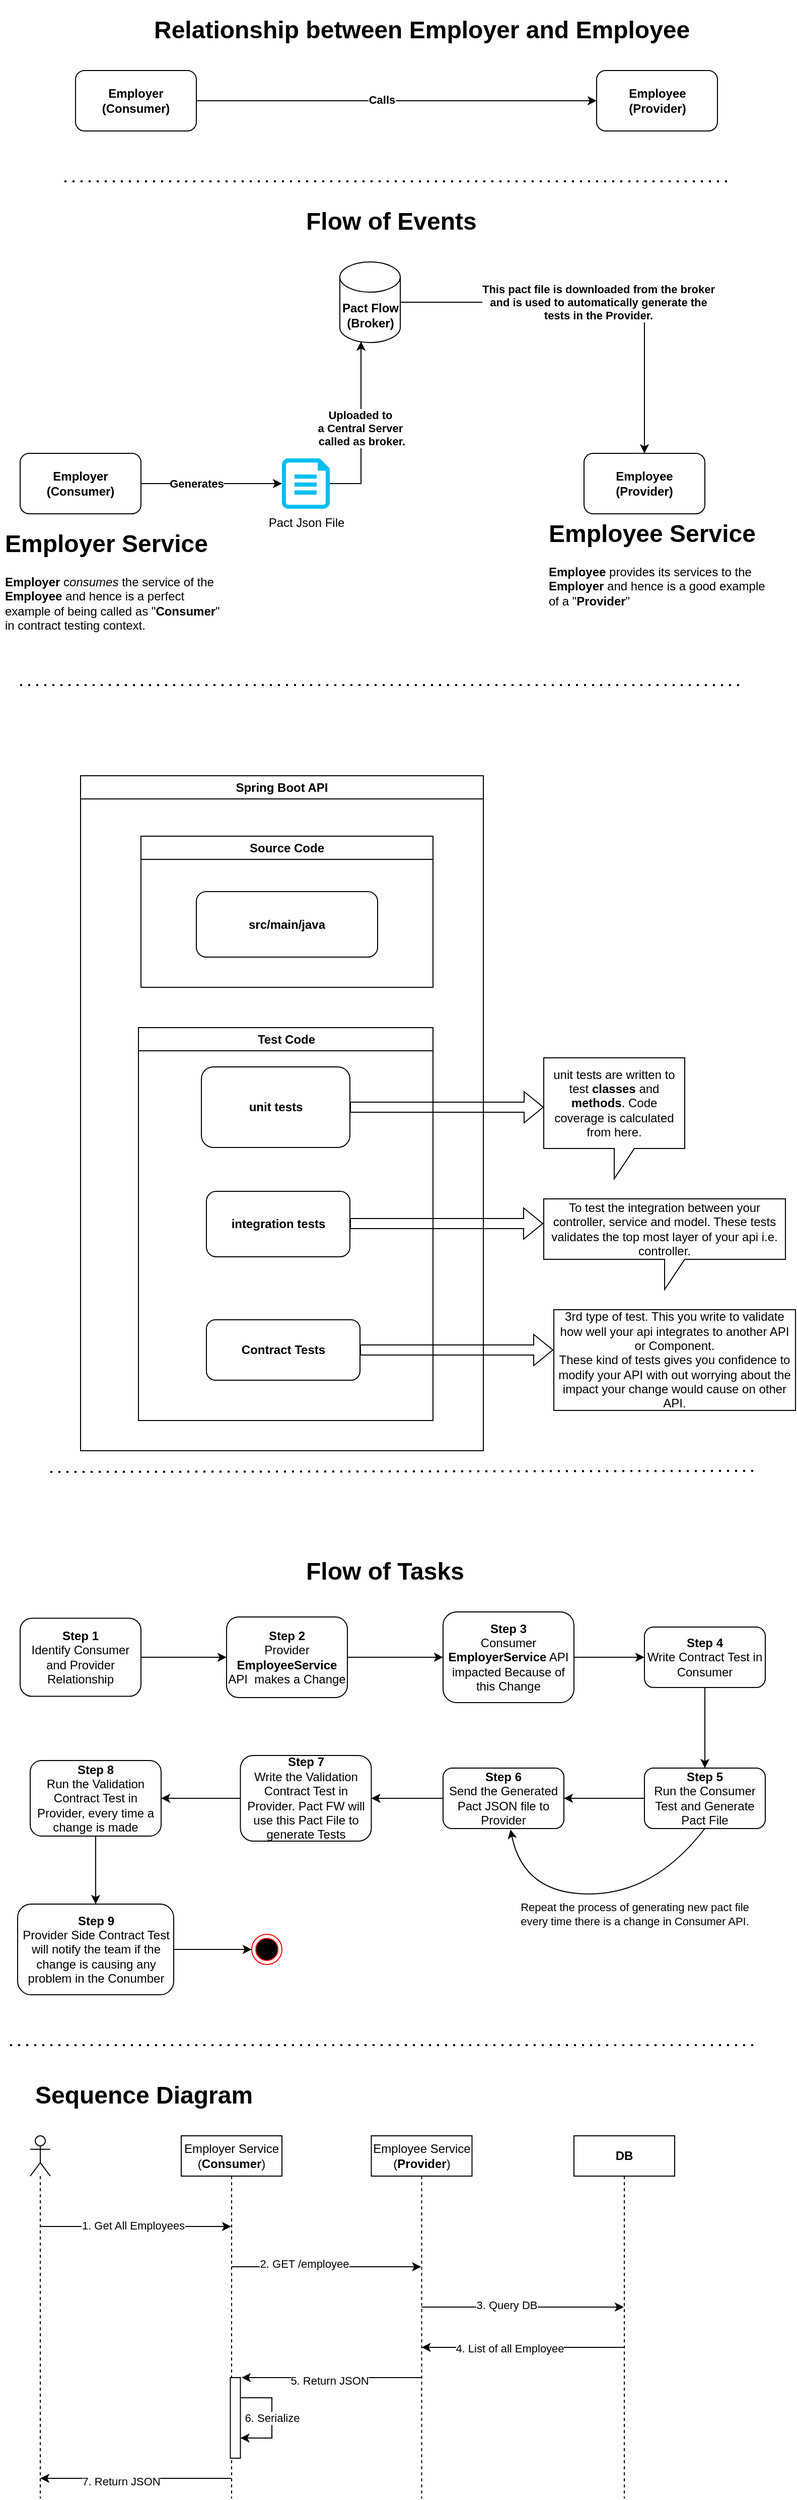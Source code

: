 <mxfile version="21.2.3" type="github">
  <diagram name="Page-1" id="hXCuwG57mc-VUr_f1HP0">
    <mxGraphModel dx="1098" dy="556" grid="1" gridSize="10" guides="1" tooltips="1" connect="1" arrows="1" fold="1" page="1" pageScale="1" pageWidth="827" pageHeight="1169" math="0" shadow="0">
      <root>
        <mxCell id="0" />
        <mxCell id="1" parent="0" />
        <mxCell id="xuCpeB7rJ87xg6paWrhZ-11" style="edgeStyle=orthogonalEdgeStyle;rounded=0;orthogonalLoop=1;jettySize=auto;html=1;entryX=0;entryY=0.5;entryDx=0;entryDy=0;entryPerimeter=0;" parent="1" source="xuCpeB7rJ87xg6paWrhZ-1" target="xuCpeB7rJ87xg6paWrhZ-6" edge="1">
          <mxGeometry relative="1" as="geometry" />
        </mxCell>
        <mxCell id="xuCpeB7rJ87xg6paWrhZ-12" value="Generates" style="edgeLabel;html=1;align=center;verticalAlign=middle;resizable=0;points=[];fontStyle=1" parent="xuCpeB7rJ87xg6paWrhZ-11" vertex="1" connectable="0">
          <mxGeometry x="-0.214" relative="1" as="geometry">
            <mxPoint as="offset" />
          </mxGeometry>
        </mxCell>
        <mxCell id="xuCpeB7rJ87xg6paWrhZ-1" value="Employer&lt;br&gt;(Consumer)" style="rounded=1;whiteSpace=wrap;html=1;fontStyle=1" parent="1" vertex="1">
          <mxGeometry x="40" y="480" width="120" height="60" as="geometry" />
        </mxCell>
        <mxCell id="xuCpeB7rJ87xg6paWrhZ-2" value="Employee&lt;br&gt;(Provider)" style="rounded=1;whiteSpace=wrap;html=1;fontStyle=1" parent="1" vertex="1">
          <mxGeometry x="600" y="480" width="120" height="60" as="geometry" />
        </mxCell>
        <mxCell id="xuCpeB7rJ87xg6paWrhZ-10" value="&lt;b&gt;This pact file is downloaded from the broker&lt;br&gt;and is used to automatically generate the&lt;br&gt;tests in the Provider.&lt;/b&gt;" style="edgeStyle=orthogonalEdgeStyle;rounded=0;orthogonalLoop=1;jettySize=auto;html=1;" parent="1" source="xuCpeB7rJ87xg6paWrhZ-3" target="xuCpeB7rJ87xg6paWrhZ-2" edge="1">
          <mxGeometry relative="1" as="geometry" />
        </mxCell>
        <mxCell id="xuCpeB7rJ87xg6paWrhZ-3" value="Pact Flow&lt;br&gt;(Broker)" style="shape=cylinder3;whiteSpace=wrap;html=1;boundedLbl=1;backgroundOutline=1;size=15;fontStyle=1" parent="1" vertex="1">
          <mxGeometry x="357.5" y="290" width="60" height="80" as="geometry" />
        </mxCell>
        <mxCell id="xuCpeB7rJ87xg6paWrhZ-4" value="&lt;h1&gt;Employer Service&lt;/h1&gt;&lt;p&gt;&lt;b&gt;Employer&lt;/b&gt;&amp;nbsp;c&lt;i&gt;onsumes&lt;/i&gt; the service of the &lt;b&gt;Employee&lt;/b&gt; and hence is a perfect example of being called as &quot;&lt;b&gt;Consumer&lt;/b&gt;&quot; in contract testing context.&lt;/p&gt;" style="text;html=1;strokeColor=none;fillColor=none;spacing=5;spacingTop=-20;whiteSpace=wrap;overflow=hidden;rounded=0;" parent="1" vertex="1">
          <mxGeometry x="20" y="550" width="225" height="120" as="geometry" />
        </mxCell>
        <mxCell id="xuCpeB7rJ87xg6paWrhZ-5" value="&lt;h1&gt;Employee Service&amp;nbsp;&lt;/h1&gt;&lt;p&gt;&lt;b&gt;Employee&lt;/b&gt;&amp;nbsp;provides its services to the &lt;b&gt;Employer&lt;/b&gt;&amp;nbsp;and hence is a good example of a &quot;&lt;b&gt;Provider&lt;/b&gt;&quot;&lt;/p&gt;" style="text;html=1;strokeColor=none;fillColor=none;spacing=5;spacingTop=-20;whiteSpace=wrap;overflow=hidden;rounded=0;" parent="1" vertex="1">
          <mxGeometry x="560" y="540" width="225" height="120" as="geometry" />
        </mxCell>
        <mxCell id="xuCpeB7rJ87xg6paWrhZ-9" value="&lt;b&gt;Uploaded to&amp;nbsp;&lt;br&gt;a Central Server&amp;nbsp;&lt;br&gt;called as broker.&lt;/b&gt;" style="edgeStyle=orthogonalEdgeStyle;rounded=0;orthogonalLoop=1;jettySize=auto;html=1;entryX=0.35;entryY=0.988;entryDx=0;entryDy=0;entryPerimeter=0;" parent="1" source="xuCpeB7rJ87xg6paWrhZ-6" target="xuCpeB7rJ87xg6paWrhZ-3" edge="1">
          <mxGeometry relative="1" as="geometry" />
        </mxCell>
        <mxCell id="xuCpeB7rJ87xg6paWrhZ-6" value="Pact Json File" style="verticalLabelPosition=bottom;html=1;verticalAlign=top;align=center;strokeColor=none;fillColor=#00BEF2;shape=mxgraph.azure.cloud_services_configuration_file;pointerEvents=1;" parent="1" vertex="1">
          <mxGeometry x="300" y="485" width="47.5" height="50" as="geometry" />
        </mxCell>
        <mxCell id="xuCpeB7rJ87xg6paWrhZ-15" style="edgeStyle=orthogonalEdgeStyle;rounded=0;orthogonalLoop=1;jettySize=auto;html=1;entryX=0;entryY=0.5;entryDx=0;entryDy=0;" parent="1" source="xuCpeB7rJ87xg6paWrhZ-13" target="xuCpeB7rJ87xg6paWrhZ-14" edge="1">
          <mxGeometry relative="1" as="geometry" />
        </mxCell>
        <mxCell id="xuCpeB7rJ87xg6paWrhZ-16" value="Calls" style="edgeLabel;html=1;align=center;verticalAlign=middle;resizable=0;points=[];fontStyle=1" parent="xuCpeB7rJ87xg6paWrhZ-15" vertex="1" connectable="0">
          <mxGeometry x="-0.077" y="1" relative="1" as="geometry">
            <mxPoint as="offset" />
          </mxGeometry>
        </mxCell>
        <mxCell id="xuCpeB7rJ87xg6paWrhZ-13" value="Employer&lt;br&gt;(Consumer)" style="rounded=1;whiteSpace=wrap;html=1;fontStyle=1" parent="1" vertex="1">
          <mxGeometry x="95" y="100" width="120" height="60" as="geometry" />
        </mxCell>
        <mxCell id="xuCpeB7rJ87xg6paWrhZ-14" value="Employee&lt;br&gt;(Provider)" style="rounded=1;whiteSpace=wrap;html=1;fontStyle=1" parent="1" vertex="1">
          <mxGeometry x="612.5" y="100" width="120" height="60" as="geometry" />
        </mxCell>
        <mxCell id="xuCpeB7rJ87xg6paWrhZ-17" value="" style="endArrow=none;dashed=1;html=1;dashPattern=1 3;strokeWidth=2;rounded=0;" parent="1" edge="1">
          <mxGeometry width="50" height="50" relative="1" as="geometry">
            <mxPoint x="84" y="210" as="sourcePoint" />
            <mxPoint x="744" y="210" as="targetPoint" />
          </mxGeometry>
        </mxCell>
        <mxCell id="xuCpeB7rJ87xg6paWrhZ-18" value="&lt;h1&gt;Flow of Events&lt;/h1&gt;" style="text;html=1;strokeColor=none;fillColor=none;spacing=5;spacingTop=-20;whiteSpace=wrap;overflow=hidden;rounded=0;" parent="1" vertex="1">
          <mxGeometry x="319" y="230" width="190" height="30" as="geometry" />
        </mxCell>
        <mxCell id="xuCpeB7rJ87xg6paWrhZ-19" value="&lt;h1&gt;Relationship between Employer and Employee&lt;/h1&gt;" style="text;html=1;strokeColor=none;fillColor=none;spacing=5;spacingTop=-20;whiteSpace=wrap;overflow=hidden;rounded=0;" parent="1" vertex="1">
          <mxGeometry x="167.5" y="40" width="565" height="60" as="geometry" />
        </mxCell>
        <mxCell id="xuCpeB7rJ87xg6paWrhZ-20" value="" style="endArrow=none;dashed=1;html=1;dashPattern=1 3;strokeWidth=2;rounded=0;" parent="1" edge="1">
          <mxGeometry width="50" height="50" relative="1" as="geometry">
            <mxPoint x="40" y="710" as="sourcePoint" />
            <mxPoint x="760" y="710" as="targetPoint" />
          </mxGeometry>
        </mxCell>
        <mxCell id="xuCpeB7rJ87xg6paWrhZ-21" value="Spring Boot API" style="swimlane;whiteSpace=wrap;html=1;fontStyle=1" parent="1" vertex="1">
          <mxGeometry x="100" y="800" width="400" height="670" as="geometry" />
        </mxCell>
        <mxCell id="xuCpeB7rJ87xg6paWrhZ-25" value="Test Code" style="swimlane;whiteSpace=wrap;html=1;fontStyle=1" parent="xuCpeB7rJ87xg6paWrhZ-21" vertex="1">
          <mxGeometry x="57.5" y="250" width="292.5" height="390" as="geometry" />
        </mxCell>
        <mxCell id="xuCpeB7rJ87xg6paWrhZ-28" value="unit tests" style="rounded=1;whiteSpace=wrap;html=1;fontStyle=1" parent="xuCpeB7rJ87xg6paWrhZ-25" vertex="1">
          <mxGeometry x="62.5" y="39" width="147.5" height="80" as="geometry" />
        </mxCell>
        <mxCell id="xuCpeB7rJ87xg6paWrhZ-29" value="integration tests" style="rounded=1;whiteSpace=wrap;html=1;fontStyle=1" parent="xuCpeB7rJ87xg6paWrhZ-25" vertex="1">
          <mxGeometry x="67.5" y="162.5" width="142.5" height="65" as="geometry" />
        </mxCell>
        <mxCell id="xuCpeB7rJ87xg6paWrhZ-30" value="Contract Tests" style="rounded=1;whiteSpace=wrap;html=1;fontStyle=1" parent="xuCpeB7rJ87xg6paWrhZ-25" vertex="1">
          <mxGeometry x="67.5" y="290" width="152.5" height="60" as="geometry" />
        </mxCell>
        <mxCell id="xuCpeB7rJ87xg6paWrhZ-37" value="" style="shape=flexArrow;endArrow=classic;html=1;rounded=0;" parent="xuCpeB7rJ87xg6paWrhZ-25" edge="1">
          <mxGeometry width="50" height="50" relative="1" as="geometry">
            <mxPoint x="210" y="194.5" as="sourcePoint" />
            <mxPoint x="402" y="194.5" as="targetPoint" />
          </mxGeometry>
        </mxCell>
        <mxCell id="xuCpeB7rJ87xg6paWrhZ-26" value="Source Code" style="swimlane;whiteSpace=wrap;html=1;fontStyle=1" parent="xuCpeB7rJ87xg6paWrhZ-21" vertex="1">
          <mxGeometry x="60" y="60" width="290" height="150" as="geometry" />
        </mxCell>
        <mxCell id="xuCpeB7rJ87xg6paWrhZ-27" value="src/main/java" style="rounded=1;whiteSpace=wrap;html=1;fontStyle=1" parent="xuCpeB7rJ87xg6paWrhZ-26" vertex="1">
          <mxGeometry x="55" y="55" width="180" height="65" as="geometry" />
        </mxCell>
        <mxCell id="xuCpeB7rJ87xg6paWrhZ-41" value="" style="shape=flexArrow;endArrow=classic;html=1;rounded=0;" parent="xuCpeB7rJ87xg6paWrhZ-21" edge="1">
          <mxGeometry width="50" height="50" relative="1" as="geometry">
            <mxPoint x="277.5" y="570" as="sourcePoint" />
            <mxPoint x="469.5" y="570" as="targetPoint" />
          </mxGeometry>
        </mxCell>
        <mxCell id="xuCpeB7rJ87xg6paWrhZ-35" value="" style="shape=flexArrow;endArrow=classic;html=1;rounded=0;" parent="1" source="xuCpeB7rJ87xg6paWrhZ-28" edge="1">
          <mxGeometry width="50" height="50" relative="1" as="geometry">
            <mxPoint x="430" y="1220" as="sourcePoint" />
            <mxPoint x="560" y="1129" as="targetPoint" />
          </mxGeometry>
        </mxCell>
        <mxCell id="xuCpeB7rJ87xg6paWrhZ-36" value="unit tests are written to test &lt;b&gt;classes&lt;/b&gt; and &lt;b&gt;methods&lt;/b&gt;.&amp;nbsp;Code coverage is calculated from here." style="shape=callout;whiteSpace=wrap;html=1;perimeter=calloutPerimeter;fontStyle=0" parent="1" vertex="1">
          <mxGeometry x="560" y="1080" width="140" height="120" as="geometry" />
        </mxCell>
        <mxCell id="xuCpeB7rJ87xg6paWrhZ-40" value="To test the integration between your controller, service and model. These tests validates the top most layer of your api i.e. controller." style="shape=callout;whiteSpace=wrap;html=1;perimeter=calloutPerimeter;fontStyle=0" parent="1" vertex="1">
          <mxGeometry x="560" y="1220" width="240" height="90" as="geometry" />
        </mxCell>
        <mxCell id="xuCpeB7rJ87xg6paWrhZ-42" value="3rd type of test. This you write to validate how well your api integrates to another API or Component.&lt;br&gt;These kind of tests gives you confidence to modify your API with out worrying about the impact your change would cause on other API." style="shape=callout;whiteSpace=wrap;html=1;perimeter=calloutPerimeter;fontStyle=0;size=0;position=0.17;position2=0.54;base=39;" parent="1" vertex="1">
          <mxGeometry x="570" y="1330" width="240" height="100" as="geometry" />
        </mxCell>
        <mxCell id="xuCpeB7rJ87xg6paWrhZ-43" value="" style="endArrow=none;dashed=1;html=1;dashPattern=1 3;strokeWidth=2;rounded=0;" parent="1" edge="1">
          <mxGeometry width="50" height="50" relative="1" as="geometry">
            <mxPoint x="70" y="1491" as="sourcePoint" />
            <mxPoint x="770" y="1490" as="targetPoint" />
          </mxGeometry>
        </mxCell>
        <mxCell id="SSDfRQaTrfwXQpy7WAfe-3" value="" style="edgeStyle=orthogonalEdgeStyle;rounded=0;orthogonalLoop=1;jettySize=auto;html=1;" parent="1" source="SSDfRQaTrfwXQpy7WAfe-1" target="SSDfRQaTrfwXQpy7WAfe-2" edge="1">
          <mxGeometry relative="1" as="geometry" />
        </mxCell>
        <mxCell id="SSDfRQaTrfwXQpy7WAfe-1" value="&lt;b&gt;Step 1&lt;/b&gt;&lt;br&gt;Identify Consumer and Provider Relationship" style="rounded=1;whiteSpace=wrap;html=1;" parent="1" vertex="1">
          <mxGeometry x="40" y="1636.25" width="120" height="77.5" as="geometry" />
        </mxCell>
        <mxCell id="SSDfRQaTrfwXQpy7WAfe-5" value="" style="edgeStyle=orthogonalEdgeStyle;rounded=0;orthogonalLoop=1;jettySize=auto;html=1;" parent="1" source="SSDfRQaTrfwXQpy7WAfe-2" target="SSDfRQaTrfwXQpy7WAfe-4" edge="1">
          <mxGeometry relative="1" as="geometry" />
        </mxCell>
        <mxCell id="SSDfRQaTrfwXQpy7WAfe-2" value="&lt;b&gt;Step 2&lt;br&gt;&lt;/b&gt;Provider &lt;b&gt;EmployeeService&lt;/b&gt; API&amp;nbsp; makes a Change" style="rounded=1;whiteSpace=wrap;html=1;" parent="1" vertex="1">
          <mxGeometry x="245" y="1635" width="120" height="80" as="geometry" />
        </mxCell>
        <mxCell id="SSDfRQaTrfwXQpy7WAfe-7" value="" style="edgeStyle=orthogonalEdgeStyle;rounded=0;orthogonalLoop=1;jettySize=auto;html=1;" parent="1" source="SSDfRQaTrfwXQpy7WAfe-4" target="SSDfRQaTrfwXQpy7WAfe-6" edge="1">
          <mxGeometry relative="1" as="geometry" />
        </mxCell>
        <mxCell id="SSDfRQaTrfwXQpy7WAfe-4" value="&lt;b&gt;Step 3&lt;br&gt;&lt;/b&gt;Consumer &lt;b&gt;EmployerService&lt;/b&gt; API impacted Because of this Change" style="whiteSpace=wrap;html=1;rounded=1;" parent="1" vertex="1">
          <mxGeometry x="460" y="1630" width="130" height="90" as="geometry" />
        </mxCell>
        <mxCell id="SSDfRQaTrfwXQpy7WAfe-9" value="" style="edgeStyle=orthogonalEdgeStyle;rounded=0;orthogonalLoop=1;jettySize=auto;html=1;" parent="1" source="SSDfRQaTrfwXQpy7WAfe-6" target="SSDfRQaTrfwXQpy7WAfe-8" edge="1">
          <mxGeometry relative="1" as="geometry" />
        </mxCell>
        <mxCell id="SSDfRQaTrfwXQpy7WAfe-6" value="&lt;b&gt;Step 4&lt;br&gt;&lt;/b&gt;Write Contract Test in Consumer" style="whiteSpace=wrap;html=1;rounded=1;" parent="1" vertex="1">
          <mxGeometry x="660" y="1645" width="120" height="60" as="geometry" />
        </mxCell>
        <mxCell id="SSDfRQaTrfwXQpy7WAfe-11" value="" style="edgeStyle=orthogonalEdgeStyle;rounded=0;orthogonalLoop=1;jettySize=auto;html=1;" parent="1" source="SSDfRQaTrfwXQpy7WAfe-8" target="SSDfRQaTrfwXQpy7WAfe-10" edge="1">
          <mxGeometry relative="1" as="geometry" />
        </mxCell>
        <mxCell id="SSDfRQaTrfwXQpy7WAfe-8" value="&lt;b&gt;Step 5&lt;br&gt;&lt;/b&gt;Run the Consumer Test and Generate Pact File" style="whiteSpace=wrap;html=1;rounded=1;" parent="1" vertex="1">
          <mxGeometry x="660" y="1785" width="120" height="60" as="geometry" />
        </mxCell>
        <mxCell id="SSDfRQaTrfwXQpy7WAfe-13" value="" style="edgeStyle=orthogonalEdgeStyle;rounded=0;orthogonalLoop=1;jettySize=auto;html=1;" parent="1" source="SSDfRQaTrfwXQpy7WAfe-10" target="SSDfRQaTrfwXQpy7WAfe-12" edge="1">
          <mxGeometry relative="1" as="geometry" />
        </mxCell>
        <mxCell id="SSDfRQaTrfwXQpy7WAfe-10" value="&lt;b&gt;Step 6&lt;br&gt;&lt;/b&gt;Send the Generated Pact JSON file to Provider" style="whiteSpace=wrap;html=1;rounded=1;" parent="1" vertex="1">
          <mxGeometry x="460" y="1785" width="120" height="60" as="geometry" />
        </mxCell>
        <mxCell id="SSDfRQaTrfwXQpy7WAfe-15" value="" style="edgeStyle=orthogonalEdgeStyle;rounded=0;orthogonalLoop=1;jettySize=auto;html=1;" parent="1" source="SSDfRQaTrfwXQpy7WAfe-12" target="SSDfRQaTrfwXQpy7WAfe-14" edge="1">
          <mxGeometry relative="1" as="geometry" />
        </mxCell>
        <mxCell id="SSDfRQaTrfwXQpy7WAfe-12" value="&lt;b&gt;Step 7&lt;br&gt;&lt;/b&gt;Write the Validation Contract Test in Provider. Pact FW will use this Pact File to generate Tests" style="whiteSpace=wrap;html=1;rounded=1;" parent="1" vertex="1">
          <mxGeometry x="258.75" y="1772.5" width="130" height="85" as="geometry" />
        </mxCell>
        <mxCell id="SSDfRQaTrfwXQpy7WAfe-17" value="" style="edgeStyle=orthogonalEdgeStyle;rounded=0;orthogonalLoop=1;jettySize=auto;html=1;" parent="1" source="SSDfRQaTrfwXQpy7WAfe-14" target="SSDfRQaTrfwXQpy7WAfe-16" edge="1">
          <mxGeometry relative="1" as="geometry" />
        </mxCell>
        <mxCell id="SSDfRQaTrfwXQpy7WAfe-14" value="&lt;b&gt;Step 8&lt;br&gt;&lt;/b&gt;Run the Validation Contract Test in Provider, every time a change is made" style="whiteSpace=wrap;html=1;rounded=1;" parent="1" vertex="1">
          <mxGeometry x="50" y="1777.5" width="130" height="75" as="geometry" />
        </mxCell>
        <mxCell id="SSDfRQaTrfwXQpy7WAfe-21" style="edgeStyle=orthogonalEdgeStyle;rounded=0;orthogonalLoop=1;jettySize=auto;html=1;" parent="1" source="SSDfRQaTrfwXQpy7WAfe-16" target="SSDfRQaTrfwXQpy7WAfe-20" edge="1">
          <mxGeometry relative="1" as="geometry" />
        </mxCell>
        <mxCell id="SSDfRQaTrfwXQpy7WAfe-16" value="&lt;b&gt;Step 9&lt;br&gt;&lt;/b&gt;Provider Side Contract Test will notify the team if the change is causing any problem in the Conumber" style="whiteSpace=wrap;html=1;rounded=1;" parent="1" vertex="1">
          <mxGeometry x="37.5" y="1920" width="155" height="90" as="geometry" />
        </mxCell>
        <mxCell id="SSDfRQaTrfwXQpy7WAfe-20" value="" style="ellipse;html=1;shape=endState;fillColor=#000000;strokeColor=#ff0000;" parent="1" vertex="1">
          <mxGeometry x="270" y="1950" width="30" height="30" as="geometry" />
        </mxCell>
        <mxCell id="SSDfRQaTrfwXQpy7WAfe-23" value="&lt;h1&gt;Flow of Tasks&lt;/h1&gt;&lt;p&gt;&lt;br&gt;&lt;/p&gt;" style="text;html=1;strokeColor=none;fillColor=none;spacing=5;spacingTop=-20;whiteSpace=wrap;overflow=hidden;rounded=0;" parent="1" vertex="1">
          <mxGeometry x="319" y="1570" width="177.5" height="40" as="geometry" />
        </mxCell>
        <mxCell id="SSDfRQaTrfwXQpy7WAfe-24" value="" style="curved=1;endArrow=classic;html=1;rounded=0;exitX=0.5;exitY=1;exitDx=0;exitDy=0;entryX=0.558;entryY=1.017;entryDx=0;entryDy=0;entryPerimeter=0;" parent="1" source="SSDfRQaTrfwXQpy7WAfe-8" target="SSDfRQaTrfwXQpy7WAfe-10" edge="1">
          <mxGeometry width="50" height="50" relative="1" as="geometry">
            <mxPoint x="400" y="1770" as="sourcePoint" />
            <mxPoint x="450" y="1720" as="targetPoint" />
            <Array as="points">
              <mxPoint x="670" y="1910" />
              <mxPoint x="540" y="1910" />
            </Array>
          </mxGeometry>
        </mxCell>
        <mxCell id="SSDfRQaTrfwXQpy7WAfe-25" value="Repeat the process of generating new pact file&lt;br&gt;every time there is a change in Consumer API." style="edgeLabel;html=1;align=center;verticalAlign=middle;resizable=0;points=[];" parent="SSDfRQaTrfwXQpy7WAfe-24" vertex="1" connectable="0">
          <mxGeometry x="0.125" y="-1" relative="1" as="geometry">
            <mxPoint x="54" y="21" as="offset" />
          </mxGeometry>
        </mxCell>
        <mxCell id="ojbrKZzcA-9iVjjLfroX-1" value="" style="endArrow=none;dashed=1;html=1;dashPattern=1 3;strokeWidth=2;rounded=0;" edge="1" parent="1">
          <mxGeometry width="50" height="50" relative="1" as="geometry">
            <mxPoint x="30" y="2060" as="sourcePoint" />
            <mxPoint x="770" y="2060" as="targetPoint" />
          </mxGeometry>
        </mxCell>
        <mxCell id="ojbrKZzcA-9iVjjLfroX-6" style="edgeStyle=elbowEdgeStyle;rounded=0;orthogonalLoop=1;jettySize=auto;html=1;elbow=vertical;curved=0;" edge="1" parent="1" source="ojbrKZzcA-9iVjjLfroX-2" target="ojbrKZzcA-9iVjjLfroX-3">
          <mxGeometry relative="1" as="geometry">
            <Array as="points">
              <mxPoint x="160" y="2240" />
            </Array>
          </mxGeometry>
        </mxCell>
        <mxCell id="ojbrKZzcA-9iVjjLfroX-10" value="1. Get All Employees" style="edgeLabel;html=1;align=center;verticalAlign=middle;resizable=0;points=[];" vertex="1" connectable="0" parent="ojbrKZzcA-9iVjjLfroX-6">
          <mxGeometry x="-0.374" y="1" relative="1" as="geometry">
            <mxPoint x="32" as="offset" />
          </mxGeometry>
        </mxCell>
        <mxCell id="ojbrKZzcA-9iVjjLfroX-2" value="" style="shape=umlLifeline;perimeter=lifelinePerimeter;whiteSpace=wrap;html=1;container=1;dropTarget=0;collapsible=0;recursiveResize=0;outlineConnect=0;portConstraint=eastwest;newEdgeStyle={&quot;edgeStyle&quot;:&quot;elbowEdgeStyle&quot;,&quot;elbow&quot;:&quot;vertical&quot;,&quot;curved&quot;:0,&quot;rounded&quot;:0};participant=umlActor;" vertex="1" parent="1">
          <mxGeometry x="50" y="2150" width="20" height="360" as="geometry" />
        </mxCell>
        <mxCell id="ojbrKZzcA-9iVjjLfroX-7" style="edgeStyle=elbowEdgeStyle;rounded=0;orthogonalLoop=1;jettySize=auto;html=1;elbow=vertical;curved=0;" edge="1" parent="1" source="ojbrKZzcA-9iVjjLfroX-3" target="ojbrKZzcA-9iVjjLfroX-4">
          <mxGeometry relative="1" as="geometry">
            <Array as="points">
              <mxPoint x="340" y="2280" />
            </Array>
          </mxGeometry>
        </mxCell>
        <mxCell id="ojbrKZzcA-9iVjjLfroX-11" value="2. GET /employee" style="edgeLabel;html=1;align=center;verticalAlign=middle;resizable=0;points=[];" vertex="1" connectable="0" parent="ojbrKZzcA-9iVjjLfroX-7">
          <mxGeometry x="-0.253" y="3" relative="1" as="geometry">
            <mxPoint x="1" as="offset" />
          </mxGeometry>
        </mxCell>
        <mxCell id="ojbrKZzcA-9iVjjLfroX-19" style="edgeStyle=elbowEdgeStyle;rounded=0;orthogonalLoop=1;jettySize=auto;html=1;elbow=vertical;curved=0;" edge="1" parent="1" source="ojbrKZzcA-9iVjjLfroX-3" target="ojbrKZzcA-9iVjjLfroX-2">
          <mxGeometry relative="1" as="geometry">
            <Array as="points">
              <mxPoint x="120" y="2490" />
            </Array>
          </mxGeometry>
        </mxCell>
        <mxCell id="ojbrKZzcA-9iVjjLfroX-20" value="7. Return JSON" style="edgeLabel;html=1;align=center;verticalAlign=middle;resizable=0;points=[];" vertex="1" connectable="0" parent="ojbrKZzcA-9iVjjLfroX-19">
          <mxGeometry x="0.174" y="3" relative="1" as="geometry">
            <mxPoint x="1" as="offset" />
          </mxGeometry>
        </mxCell>
        <mxCell id="ojbrKZzcA-9iVjjLfroX-3" value="Employer Service&lt;br&gt;(&lt;b&gt;Consumer&lt;/b&gt;)" style="shape=umlLifeline;perimeter=lifelinePerimeter;whiteSpace=wrap;html=1;container=1;dropTarget=0;collapsible=0;recursiveResize=0;outlineConnect=0;portConstraint=eastwest;newEdgeStyle={&quot;edgeStyle&quot;:&quot;elbowEdgeStyle&quot;,&quot;elbow&quot;:&quot;vertical&quot;,&quot;curved&quot;:0,&quot;rounded&quot;:0};" vertex="1" parent="1">
          <mxGeometry x="200" y="2150" width="100" height="360" as="geometry" />
        </mxCell>
        <mxCell id="ojbrKZzcA-9iVjjLfroX-16" value="" style="html=1;points=[];perimeter=orthogonalPerimeter;outlineConnect=0;targetShapes=umlLifeline;portConstraint=eastwest;newEdgeStyle={&quot;edgeStyle&quot;:&quot;elbowEdgeStyle&quot;,&quot;elbow&quot;:&quot;vertical&quot;,&quot;curved&quot;:0,&quot;rounded&quot;:0};" vertex="1" parent="ojbrKZzcA-9iVjjLfroX-3">
          <mxGeometry x="48.75" y="240" width="10" height="80" as="geometry" />
        </mxCell>
        <mxCell id="ojbrKZzcA-9iVjjLfroX-18" value="6. Serialize" style="edgeStyle=elbowEdgeStyle;rounded=0;orthogonalLoop=1;jettySize=auto;html=1;elbow=vertical;curved=0;" edge="1" parent="ojbrKZzcA-9iVjjLfroX-3" source="ojbrKZzcA-9iVjjLfroX-16" target="ojbrKZzcA-9iVjjLfroX-16">
          <mxGeometry relative="1" as="geometry">
            <Array as="points">
              <mxPoint x="90" y="260" />
            </Array>
          </mxGeometry>
        </mxCell>
        <mxCell id="ojbrKZzcA-9iVjjLfroX-8" style="edgeStyle=elbowEdgeStyle;rounded=0;orthogonalLoop=1;jettySize=auto;html=1;elbow=vertical;curved=0;" edge="1" parent="1" source="ojbrKZzcA-9iVjjLfroX-4" target="ojbrKZzcA-9iVjjLfroX-5">
          <mxGeometry relative="1" as="geometry">
            <Array as="points">
              <mxPoint x="540" y="2320" />
            </Array>
          </mxGeometry>
        </mxCell>
        <mxCell id="ojbrKZzcA-9iVjjLfroX-9" value="3. Query DB" style="edgeLabel;html=1;align=center;verticalAlign=middle;resizable=0;points=[];" vertex="1" connectable="0" parent="ojbrKZzcA-9iVjjLfroX-8">
          <mxGeometry x="-0.168" y="2" relative="1" as="geometry">
            <mxPoint as="offset" />
          </mxGeometry>
        </mxCell>
        <mxCell id="ojbrKZzcA-9iVjjLfroX-14" style="edgeStyle=elbowEdgeStyle;rounded=0;orthogonalLoop=1;jettySize=auto;html=1;elbow=vertical;curved=0;" edge="1" parent="1" source="ojbrKZzcA-9iVjjLfroX-4">
          <mxGeometry relative="1" as="geometry">
            <mxPoint x="260" y="2390" as="targetPoint" />
            <Array as="points">
              <mxPoint x="330" y="2390" />
            </Array>
          </mxGeometry>
        </mxCell>
        <mxCell id="ojbrKZzcA-9iVjjLfroX-15" value="5. Return JSON" style="edgeLabel;html=1;align=center;verticalAlign=middle;resizable=0;points=[];" vertex="1" connectable="0" parent="ojbrKZzcA-9iVjjLfroX-14">
          <mxGeometry x="0.264" y="3" relative="1" as="geometry">
            <mxPoint x="21" as="offset" />
          </mxGeometry>
        </mxCell>
        <mxCell id="ojbrKZzcA-9iVjjLfroX-4" value="Employee Service&lt;br&gt;(&lt;b&gt;Provider&lt;/b&gt;)" style="shape=umlLifeline;perimeter=lifelinePerimeter;whiteSpace=wrap;html=1;container=1;dropTarget=0;collapsible=0;recursiveResize=0;outlineConnect=0;portConstraint=eastwest;newEdgeStyle={&quot;edgeStyle&quot;:&quot;elbowEdgeStyle&quot;,&quot;elbow&quot;:&quot;vertical&quot;,&quot;curved&quot;:0,&quot;rounded&quot;:0};" vertex="1" parent="1">
          <mxGeometry x="388.75" y="2150" width="100" height="360" as="geometry" />
        </mxCell>
        <mxCell id="ojbrKZzcA-9iVjjLfroX-12" style="edgeStyle=elbowEdgeStyle;rounded=0;orthogonalLoop=1;jettySize=auto;html=1;elbow=vertical;curved=0;" edge="1" parent="1" source="ojbrKZzcA-9iVjjLfroX-5" target="ojbrKZzcA-9iVjjLfroX-4">
          <mxGeometry relative="1" as="geometry">
            <Array as="points">
              <mxPoint x="530" y="2360" />
            </Array>
          </mxGeometry>
        </mxCell>
        <mxCell id="ojbrKZzcA-9iVjjLfroX-13" value="4. List of all Employee" style="edgeLabel;html=1;align=center;verticalAlign=middle;resizable=0;points=[];" vertex="1" connectable="0" parent="ojbrKZzcA-9iVjjLfroX-12">
          <mxGeometry x="0.307" y="1" relative="1" as="geometry">
            <mxPoint x="17" as="offset" />
          </mxGeometry>
        </mxCell>
        <mxCell id="ojbrKZzcA-9iVjjLfroX-5" value="&lt;b&gt;DB&lt;/b&gt;" style="shape=umlLifeline;perimeter=lifelinePerimeter;whiteSpace=wrap;html=1;container=1;dropTarget=0;collapsible=0;recursiveResize=0;outlineConnect=0;portConstraint=eastwest;newEdgeStyle={&quot;edgeStyle&quot;:&quot;elbowEdgeStyle&quot;,&quot;elbow&quot;:&quot;vertical&quot;,&quot;curved&quot;:0,&quot;rounded&quot;:0};" vertex="1" parent="1">
          <mxGeometry x="590" y="2150" width="100" height="360" as="geometry" />
        </mxCell>
        <mxCell id="ojbrKZzcA-9iVjjLfroX-21" value="&lt;h1&gt;Sequence Diagram&lt;/h1&gt;" style="text;html=1;strokeColor=none;fillColor=none;spacing=5;spacingTop=-20;whiteSpace=wrap;overflow=hidden;rounded=0;" vertex="1" parent="1">
          <mxGeometry x="50" y="2090" width="330" height="50" as="geometry" />
        </mxCell>
      </root>
    </mxGraphModel>
  </diagram>
</mxfile>
